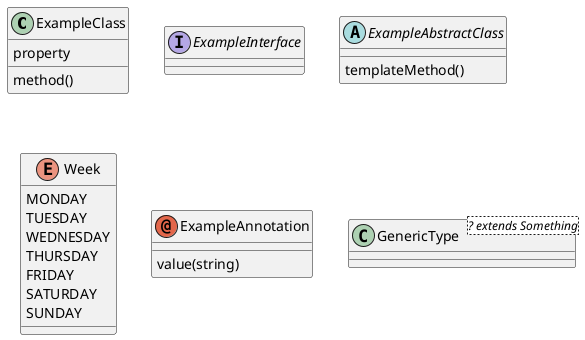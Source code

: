 @startuml

class ExampleClass {
  property
  method()
}

interface ExampleInterface {}

abstract ExampleAbstractClass {
  templateMethod()
}

enum Week {
  MONDAY
  TUESDAY
  WEDNESDAY
  THURSDAY
  FRIDAY
  SATURDAY
  SUNDAY
}

annotation ExampleAnnotation {
  value(string)
}

class GenericType<? extends Something> {}

@enduml
